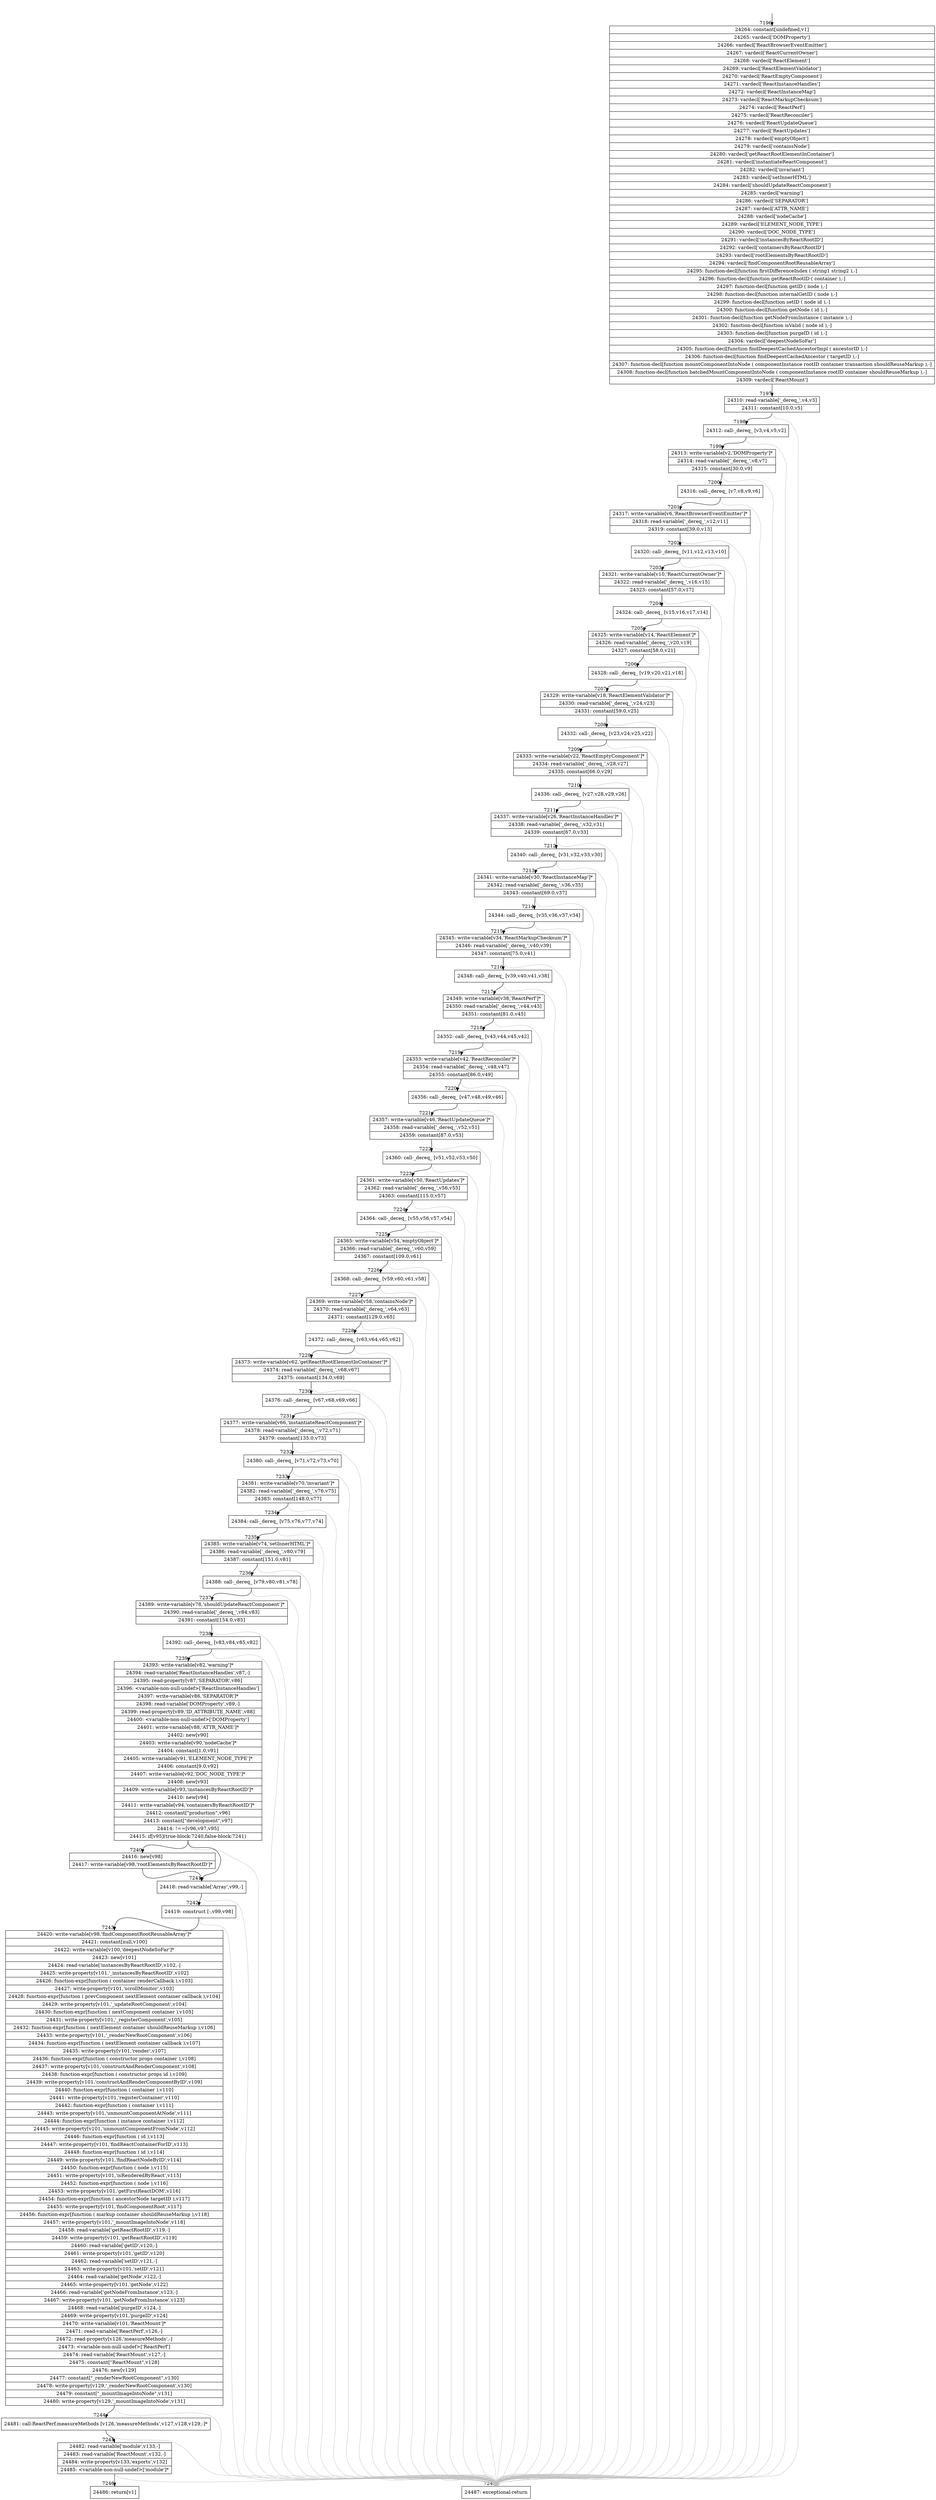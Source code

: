 digraph {
rankdir="TD"
BB_entry466[shape=none,label=""];
BB_entry466 -> BB7196 [tailport=s, headport=n, headlabel="    7196"]
BB7196 [shape=record label="{24264: constant[undefined,v1]|24265: vardecl['DOMProperty']|24266: vardecl['ReactBrowserEventEmitter']|24267: vardecl['ReactCurrentOwner']|24268: vardecl['ReactElement']|24269: vardecl['ReactElementValidator']|24270: vardecl['ReactEmptyComponent']|24271: vardecl['ReactInstanceHandles']|24272: vardecl['ReactInstanceMap']|24273: vardecl['ReactMarkupChecksum']|24274: vardecl['ReactPerf']|24275: vardecl['ReactReconciler']|24276: vardecl['ReactUpdateQueue']|24277: vardecl['ReactUpdates']|24278: vardecl['emptyObject']|24279: vardecl['containsNode']|24280: vardecl['getReactRootElementInContainer']|24281: vardecl['instantiateReactComponent']|24282: vardecl['invariant']|24283: vardecl['setInnerHTML']|24284: vardecl['shouldUpdateReactComponent']|24285: vardecl['warning']|24286: vardecl['SEPARATOR']|24287: vardecl['ATTR_NAME']|24288: vardecl['nodeCache']|24289: vardecl['ELEMENT_NODE_TYPE']|24290: vardecl['DOC_NODE_TYPE']|24291: vardecl['instancesByReactRootID']|24292: vardecl['containersByReactRootID']|24293: vardecl['rootElementsByReactRootID']|24294: vardecl['findComponentRootReusableArray']|24295: function-decl[function firstDifferenceIndex ( string1 string2 ),-]|24296: function-decl[function getReactRootID ( container ),-]|24297: function-decl[function getID ( node ),-]|24298: function-decl[function internalGetID ( node ),-]|24299: function-decl[function setID ( node id ),-]|24300: function-decl[function getNode ( id ),-]|24301: function-decl[function getNodeFromInstance ( instance ),-]|24302: function-decl[function isValid ( node id ),-]|24303: function-decl[function purgeID ( id ),-]|24304: vardecl['deepestNodeSoFar']|24305: function-decl[function findDeepestCachedAncestorImpl ( ancestorID ),-]|24306: function-decl[function findDeepestCachedAncestor ( targetID ),-]|24307: function-decl[function mountComponentIntoNode ( componentInstance rootID container transaction shouldReuseMarkup ),-]|24308: function-decl[function batchedMountComponentIntoNode ( componentInstance rootID container shouldReuseMarkup ),-]|24309: vardecl['ReactMount']}" ] 
BB7196 -> BB7197 [tailport=s, headport=n, headlabel="      7197"]
BB7197 [shape=record label="{24310: read-variable['_dereq_',v4,v3]|24311: constant[10.0,v5]}" ] 
BB7197 -> BB7198 [tailport=s, headport=n, headlabel="      7198"]
BB7197 -> BB7247 [tailport=s, headport=n, color=gray, headlabel="      7247"]
BB7198 [shape=record label="{24312: call-_dereq_ [v3,v4,v5,v2]}" ] 
BB7198 -> BB7199 [tailport=s, headport=n, headlabel="      7199"]
BB7198 -> BB7247 [tailport=s, headport=n, color=gray]
BB7199 [shape=record label="{24313: write-variable[v2,'DOMProperty']*|24314: read-variable['_dereq_',v8,v7]|24315: constant[30.0,v9]}" ] 
BB7199 -> BB7200 [tailport=s, headport=n, headlabel="      7200"]
BB7199 -> BB7247 [tailport=s, headport=n, color=gray]
BB7200 [shape=record label="{24316: call-_dereq_ [v7,v8,v9,v6]}" ] 
BB7200 -> BB7201 [tailport=s, headport=n, headlabel="      7201"]
BB7200 -> BB7247 [tailport=s, headport=n, color=gray]
BB7201 [shape=record label="{24317: write-variable[v6,'ReactBrowserEventEmitter']*|24318: read-variable['_dereq_',v12,v11]|24319: constant[39.0,v13]}" ] 
BB7201 -> BB7202 [tailport=s, headport=n, headlabel="      7202"]
BB7201 -> BB7247 [tailport=s, headport=n, color=gray]
BB7202 [shape=record label="{24320: call-_dereq_ [v11,v12,v13,v10]}" ] 
BB7202 -> BB7203 [tailport=s, headport=n, headlabel="      7203"]
BB7202 -> BB7247 [tailport=s, headport=n, color=gray]
BB7203 [shape=record label="{24321: write-variable[v10,'ReactCurrentOwner']*|24322: read-variable['_dereq_',v16,v15]|24323: constant[57.0,v17]}" ] 
BB7203 -> BB7204 [tailport=s, headport=n, headlabel="      7204"]
BB7203 -> BB7247 [tailport=s, headport=n, color=gray]
BB7204 [shape=record label="{24324: call-_dereq_ [v15,v16,v17,v14]}" ] 
BB7204 -> BB7205 [tailport=s, headport=n, headlabel="      7205"]
BB7204 -> BB7247 [tailport=s, headport=n, color=gray]
BB7205 [shape=record label="{24325: write-variable[v14,'ReactElement']*|24326: read-variable['_dereq_',v20,v19]|24327: constant[58.0,v21]}" ] 
BB7205 -> BB7206 [tailport=s, headport=n, headlabel="      7206"]
BB7205 -> BB7247 [tailport=s, headport=n, color=gray]
BB7206 [shape=record label="{24328: call-_dereq_ [v19,v20,v21,v18]}" ] 
BB7206 -> BB7207 [tailport=s, headport=n, headlabel="      7207"]
BB7206 -> BB7247 [tailport=s, headport=n, color=gray]
BB7207 [shape=record label="{24329: write-variable[v18,'ReactElementValidator']*|24330: read-variable['_dereq_',v24,v23]|24331: constant[59.0,v25]}" ] 
BB7207 -> BB7208 [tailport=s, headport=n, headlabel="      7208"]
BB7207 -> BB7247 [tailport=s, headport=n, color=gray]
BB7208 [shape=record label="{24332: call-_dereq_ [v23,v24,v25,v22]}" ] 
BB7208 -> BB7209 [tailport=s, headport=n, headlabel="      7209"]
BB7208 -> BB7247 [tailport=s, headport=n, color=gray]
BB7209 [shape=record label="{24333: write-variable[v22,'ReactEmptyComponent']*|24334: read-variable['_dereq_',v28,v27]|24335: constant[66.0,v29]}" ] 
BB7209 -> BB7210 [tailport=s, headport=n, headlabel="      7210"]
BB7209 -> BB7247 [tailport=s, headport=n, color=gray]
BB7210 [shape=record label="{24336: call-_dereq_ [v27,v28,v29,v26]}" ] 
BB7210 -> BB7211 [tailport=s, headport=n, headlabel="      7211"]
BB7210 -> BB7247 [tailport=s, headport=n, color=gray]
BB7211 [shape=record label="{24337: write-variable[v26,'ReactInstanceHandles']*|24338: read-variable['_dereq_',v32,v31]|24339: constant[67.0,v33]}" ] 
BB7211 -> BB7212 [tailport=s, headport=n, headlabel="      7212"]
BB7211 -> BB7247 [tailport=s, headport=n, color=gray]
BB7212 [shape=record label="{24340: call-_dereq_ [v31,v32,v33,v30]}" ] 
BB7212 -> BB7213 [tailport=s, headport=n, headlabel="      7213"]
BB7212 -> BB7247 [tailport=s, headport=n, color=gray]
BB7213 [shape=record label="{24341: write-variable[v30,'ReactInstanceMap']*|24342: read-variable['_dereq_',v36,v35]|24343: constant[69.0,v37]}" ] 
BB7213 -> BB7214 [tailport=s, headport=n, headlabel="      7214"]
BB7213 -> BB7247 [tailport=s, headport=n, color=gray]
BB7214 [shape=record label="{24344: call-_dereq_ [v35,v36,v37,v34]}" ] 
BB7214 -> BB7215 [tailport=s, headport=n, headlabel="      7215"]
BB7214 -> BB7247 [tailport=s, headport=n, color=gray]
BB7215 [shape=record label="{24345: write-variable[v34,'ReactMarkupChecksum']*|24346: read-variable['_dereq_',v40,v39]|24347: constant[75.0,v41]}" ] 
BB7215 -> BB7216 [tailport=s, headport=n, headlabel="      7216"]
BB7215 -> BB7247 [tailport=s, headport=n, color=gray]
BB7216 [shape=record label="{24348: call-_dereq_ [v39,v40,v41,v38]}" ] 
BB7216 -> BB7217 [tailport=s, headport=n, headlabel="      7217"]
BB7216 -> BB7247 [tailport=s, headport=n, color=gray]
BB7217 [shape=record label="{24349: write-variable[v38,'ReactPerf']*|24350: read-variable['_dereq_',v44,v43]|24351: constant[81.0,v45]}" ] 
BB7217 -> BB7218 [tailport=s, headport=n, headlabel="      7218"]
BB7217 -> BB7247 [tailport=s, headport=n, color=gray]
BB7218 [shape=record label="{24352: call-_dereq_ [v43,v44,v45,v42]}" ] 
BB7218 -> BB7219 [tailport=s, headport=n, headlabel="      7219"]
BB7218 -> BB7247 [tailport=s, headport=n, color=gray]
BB7219 [shape=record label="{24353: write-variable[v42,'ReactReconciler']*|24354: read-variable['_dereq_',v48,v47]|24355: constant[86.0,v49]}" ] 
BB7219 -> BB7220 [tailport=s, headport=n, headlabel="      7220"]
BB7219 -> BB7247 [tailport=s, headport=n, color=gray]
BB7220 [shape=record label="{24356: call-_dereq_ [v47,v48,v49,v46]}" ] 
BB7220 -> BB7221 [tailport=s, headport=n, headlabel="      7221"]
BB7220 -> BB7247 [tailport=s, headport=n, color=gray]
BB7221 [shape=record label="{24357: write-variable[v46,'ReactUpdateQueue']*|24358: read-variable['_dereq_',v52,v51]|24359: constant[87.0,v53]}" ] 
BB7221 -> BB7222 [tailport=s, headport=n, headlabel="      7222"]
BB7221 -> BB7247 [tailport=s, headport=n, color=gray]
BB7222 [shape=record label="{24360: call-_dereq_ [v51,v52,v53,v50]}" ] 
BB7222 -> BB7223 [tailport=s, headport=n, headlabel="      7223"]
BB7222 -> BB7247 [tailport=s, headport=n, color=gray]
BB7223 [shape=record label="{24361: write-variable[v50,'ReactUpdates']*|24362: read-variable['_dereq_',v56,v55]|24363: constant[115.0,v57]}" ] 
BB7223 -> BB7224 [tailport=s, headport=n, headlabel="      7224"]
BB7223 -> BB7247 [tailport=s, headport=n, color=gray]
BB7224 [shape=record label="{24364: call-_dereq_ [v55,v56,v57,v54]}" ] 
BB7224 -> BB7225 [tailport=s, headport=n, headlabel="      7225"]
BB7224 -> BB7247 [tailport=s, headport=n, color=gray]
BB7225 [shape=record label="{24365: write-variable[v54,'emptyObject']*|24366: read-variable['_dereq_',v60,v59]|24367: constant[109.0,v61]}" ] 
BB7225 -> BB7226 [tailport=s, headport=n, headlabel="      7226"]
BB7225 -> BB7247 [tailport=s, headport=n, color=gray]
BB7226 [shape=record label="{24368: call-_dereq_ [v59,v60,v61,v58]}" ] 
BB7226 -> BB7227 [tailport=s, headport=n, headlabel="      7227"]
BB7226 -> BB7247 [tailport=s, headport=n, color=gray]
BB7227 [shape=record label="{24369: write-variable[v58,'containsNode']*|24370: read-variable['_dereq_',v64,v63]|24371: constant[129.0,v65]}" ] 
BB7227 -> BB7228 [tailport=s, headport=n, headlabel="      7228"]
BB7227 -> BB7247 [tailport=s, headport=n, color=gray]
BB7228 [shape=record label="{24372: call-_dereq_ [v63,v64,v65,v62]}" ] 
BB7228 -> BB7229 [tailport=s, headport=n, headlabel="      7229"]
BB7228 -> BB7247 [tailport=s, headport=n, color=gray]
BB7229 [shape=record label="{24373: write-variable[v62,'getReactRootElementInContainer']*|24374: read-variable['_dereq_',v68,v67]|24375: constant[134.0,v69]}" ] 
BB7229 -> BB7230 [tailport=s, headport=n, headlabel="      7230"]
BB7229 -> BB7247 [tailport=s, headport=n, color=gray]
BB7230 [shape=record label="{24376: call-_dereq_ [v67,v68,v69,v66]}" ] 
BB7230 -> BB7231 [tailport=s, headport=n, headlabel="      7231"]
BB7230 -> BB7247 [tailport=s, headport=n, color=gray]
BB7231 [shape=record label="{24377: write-variable[v66,'instantiateReactComponent']*|24378: read-variable['_dereq_',v72,v71]|24379: constant[135.0,v73]}" ] 
BB7231 -> BB7232 [tailport=s, headport=n, headlabel="      7232"]
BB7231 -> BB7247 [tailport=s, headport=n, color=gray]
BB7232 [shape=record label="{24380: call-_dereq_ [v71,v72,v73,v70]}" ] 
BB7232 -> BB7233 [tailport=s, headport=n, headlabel="      7233"]
BB7232 -> BB7247 [tailport=s, headport=n, color=gray]
BB7233 [shape=record label="{24381: write-variable[v70,'invariant']*|24382: read-variable['_dereq_',v76,v75]|24383: constant[148.0,v77]}" ] 
BB7233 -> BB7234 [tailport=s, headport=n, headlabel="      7234"]
BB7233 -> BB7247 [tailport=s, headport=n, color=gray]
BB7234 [shape=record label="{24384: call-_dereq_ [v75,v76,v77,v74]}" ] 
BB7234 -> BB7235 [tailport=s, headport=n, headlabel="      7235"]
BB7234 -> BB7247 [tailport=s, headport=n, color=gray]
BB7235 [shape=record label="{24385: write-variable[v74,'setInnerHTML']*|24386: read-variable['_dereq_',v80,v79]|24387: constant[151.0,v81]}" ] 
BB7235 -> BB7236 [tailport=s, headport=n, headlabel="      7236"]
BB7235 -> BB7247 [tailport=s, headport=n, color=gray]
BB7236 [shape=record label="{24388: call-_dereq_ [v79,v80,v81,v78]}" ] 
BB7236 -> BB7237 [tailport=s, headport=n, headlabel="      7237"]
BB7236 -> BB7247 [tailport=s, headport=n, color=gray]
BB7237 [shape=record label="{24389: write-variable[v78,'shouldUpdateReactComponent']*|24390: read-variable['_dereq_',v84,v83]|24391: constant[154.0,v85]}" ] 
BB7237 -> BB7238 [tailport=s, headport=n, headlabel="      7238"]
BB7237 -> BB7247 [tailport=s, headport=n, color=gray]
BB7238 [shape=record label="{24392: call-_dereq_ [v83,v84,v85,v82]}" ] 
BB7238 -> BB7239 [tailport=s, headport=n, headlabel="      7239"]
BB7238 -> BB7247 [tailport=s, headport=n, color=gray]
BB7239 [shape=record label="{24393: write-variable[v82,'warning']*|24394: read-variable['ReactInstanceHandles',v87,-]|24395: read-property[v87,'SEPARATOR',v86]|24396: \<variable-non-null-undef\>['ReactInstanceHandles']|24397: write-variable[v86,'SEPARATOR']*|24398: read-variable['DOMProperty',v89,-]|24399: read-property[v89,'ID_ATTRIBUTE_NAME',v88]|24400: \<variable-non-null-undef\>['DOMProperty']|24401: write-variable[v88,'ATTR_NAME']*|24402: new[v90]|24403: write-variable[v90,'nodeCache']*|24404: constant[1.0,v91]|24405: write-variable[v91,'ELEMENT_NODE_TYPE']*|24406: constant[9.0,v92]|24407: write-variable[v92,'DOC_NODE_TYPE']*|24408: new[v93]|24409: write-variable[v93,'instancesByReactRootID']*|24410: new[v94]|24411: write-variable[v94,'containersByReactRootID']*|24412: constant[\"production\",v96]|24413: constant[\"development\",v97]|24414: !==[v96,v97,v95]|24415: if[v95](true-block:7240,false-block:7241)}" ] 
BB7239 -> BB7240 [tailport=s, headport=n, headlabel="      7240"]
BB7239 -> BB7241 [tailport=s, headport=n, headlabel="      7241"]
BB7239 -> BB7247 [tailport=s, headport=n, color=gray]
BB7240 [shape=record label="{24416: new[v98]|24417: write-variable[v98,'rootElementsByReactRootID']*}" ] 
BB7240 -> BB7241 [tailport=s, headport=n]
BB7241 [shape=record label="{24418: read-variable['Array',v99,-]}" ] 
BB7241 -> BB7242 [tailport=s, headport=n, headlabel="      7242"]
BB7241 -> BB7247 [tailport=s, headport=n, color=gray]
BB7242 [shape=record label="{24419: construct [-,v99,v98]}" ] 
BB7242 -> BB7243 [tailport=s, headport=n, headlabel="      7243"]
BB7242 -> BB7247 [tailport=s, headport=n, color=gray]
BB7243 [shape=record label="{24420: write-variable[v98,'findComponentRootReusableArray']*|24421: constant[null,v100]|24422: write-variable[v100,'deepestNodeSoFar']*|24423: new[v101]|24424: read-variable['instancesByReactRootID',v102,-]|24425: write-property[v101,'_instancesByReactRootID',v102]|24426: function-expr[function ( container renderCallback ),v103]|24427: write-property[v101,'scrollMonitor',v103]|24428: function-expr[function ( prevComponent nextElement container callback ),v104]|24429: write-property[v101,'_updateRootComponent',v104]|24430: function-expr[function ( nextComponent container ),v105]|24431: write-property[v101,'_registerComponent',v105]|24432: function-expr[function ( nextElement container shouldReuseMarkup ),v106]|24433: write-property[v101,'_renderNewRootComponent',v106]|24434: function-expr[function ( nextElement container callback ),v107]|24435: write-property[v101,'render',v107]|24436: function-expr[function ( constructor props container ),v108]|24437: write-property[v101,'constructAndRenderComponent',v108]|24438: function-expr[function ( constructor props id ),v109]|24439: write-property[v101,'constructAndRenderComponentByID',v109]|24440: function-expr[function ( container ),v110]|24441: write-property[v101,'registerContainer',v110]|24442: function-expr[function ( container ),v111]|24443: write-property[v101,'unmountComponentAtNode',v111]|24444: function-expr[function ( instance container ),v112]|24445: write-property[v101,'unmountComponentFromNode',v112]|24446: function-expr[function ( id ),v113]|24447: write-property[v101,'findReactContainerForID',v113]|24448: function-expr[function ( id ),v114]|24449: write-property[v101,'findReactNodeByID',v114]|24450: function-expr[function ( node ),v115]|24451: write-property[v101,'isRenderedByReact',v115]|24452: function-expr[function ( node ),v116]|24453: write-property[v101,'getFirstReactDOM',v116]|24454: function-expr[function ( ancestorNode targetID ),v117]|24455: write-property[v101,'findComponentRoot',v117]|24456: function-expr[function ( markup container shouldReuseMarkup ),v118]|24457: write-property[v101,'_mountImageIntoNode',v118]|24458: read-variable['getReactRootID',v119,-]|24459: write-property[v101,'getReactRootID',v119]|24460: read-variable['getID',v120,-]|24461: write-property[v101,'getID',v120]|24462: read-variable['setID',v121,-]|24463: write-property[v101,'setID',v121]|24464: read-variable['getNode',v122,-]|24465: write-property[v101,'getNode',v122]|24466: read-variable['getNodeFromInstance',v123,-]|24467: write-property[v101,'getNodeFromInstance',v123]|24468: read-variable['purgeID',v124,-]|24469: write-property[v101,'purgeID',v124]|24470: write-variable[v101,'ReactMount']*|24471: read-variable['ReactPerf',v126,-]|24472: read-property[v126,'measureMethods',-]|24473: \<variable-non-null-undef\>['ReactPerf']|24474: read-variable['ReactMount',v127,-]|24475: constant[\"ReactMount\",v128]|24476: new[v129]|24477: constant[\"_renderNewRootComponent\",v130]|24478: write-property[v129,'_renderNewRootComponent',v130]|24479: constant[\"_mountImageIntoNode\",v131]|24480: write-property[v129,'_mountImageIntoNode',v131]}" ] 
BB7243 -> BB7244 [tailport=s, headport=n, headlabel="      7244"]
BB7243 -> BB7247 [tailport=s, headport=n, color=gray]
BB7244 [shape=record label="{24481: call-ReactPerf.measureMethods [v126,'measureMethods',v127,v128,v129,-]*}" ] 
BB7244 -> BB7245 [tailport=s, headport=n, headlabel="      7245"]
BB7244 -> BB7247 [tailport=s, headport=n, color=gray]
BB7245 [shape=record label="{24482: read-variable['module',v133,-]|24483: read-variable['ReactMount',v132,-]|24484: write-property[v133,'exports',v132]|24485: \<variable-non-null-undef\>['module']*}" ] 
BB7245 -> BB7246 [tailport=s, headport=n, headlabel="      7246"]
BB7245 -> BB7247 [tailport=s, headport=n, color=gray]
BB7246 [shape=record label="{24486: return[v1]}" ] 
BB7247 [shape=record label="{24487: exceptional-return}" ] 
//#$~ 12641
}
